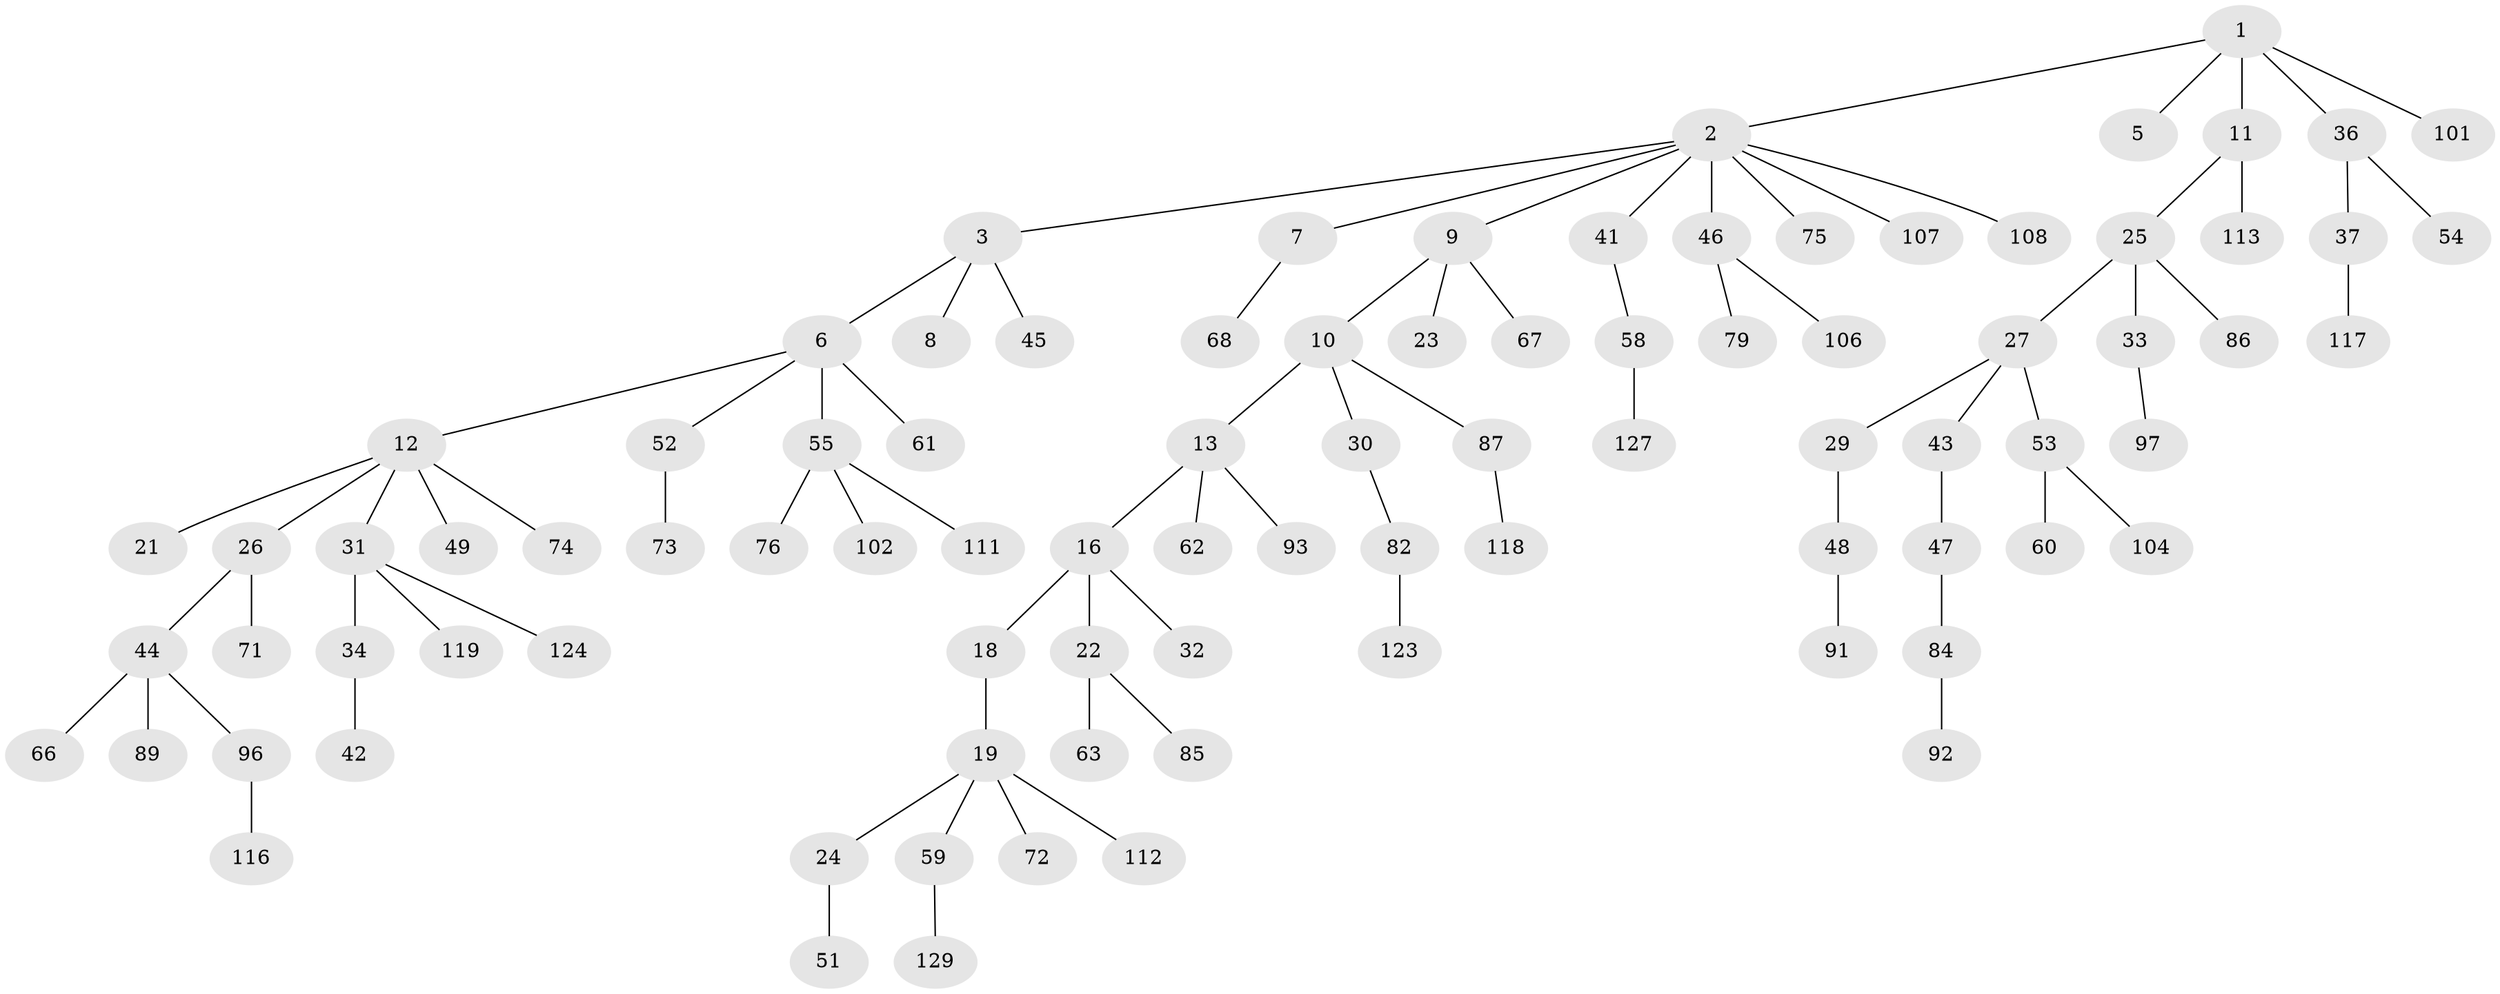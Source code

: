 // original degree distribution, {4: 0.08396946564885496, 10: 0.007633587786259542, 5: 0.03816793893129771, 3: 0.11450381679389313, 1: 0.4732824427480916, 2: 0.2824427480916031}
// Generated by graph-tools (version 1.1) at 2025/11/02/27/25 16:11:24]
// undirected, 88 vertices, 87 edges
graph export_dot {
graph [start="1"]
  node [color=gray90,style=filled];
  1 [super="+4"];
  2 [super="+28"];
  3 [super="+81"];
  5;
  6 [super="+14"];
  7;
  8 [super="+131"];
  9;
  10 [super="+128"];
  11 [super="+17"];
  12 [super="+15"];
  13 [super="+57"];
  16 [super="+35"];
  18;
  19 [super="+20"];
  21;
  22 [super="+83"];
  23;
  24;
  25;
  26 [super="+39"];
  27 [super="+38"];
  29;
  30 [super="+64"];
  31;
  32 [super="+40"];
  33 [super="+125"];
  34 [super="+94"];
  36;
  37 [super="+99"];
  41;
  42;
  43 [super="+105"];
  44 [super="+50"];
  45 [super="+109"];
  46 [super="+65"];
  47;
  48 [super="+69"];
  49 [super="+95"];
  51;
  52;
  53 [super="+56"];
  54;
  55 [super="+70"];
  58 [super="+98"];
  59 [super="+100"];
  60 [super="+121"];
  61;
  62 [super="+110"];
  63;
  66;
  67;
  68;
  71 [super="+78"];
  72 [super="+77"];
  73 [super="+80"];
  74;
  75;
  76;
  79;
  82 [super="+90"];
  84 [super="+88"];
  85 [super="+122"];
  86 [super="+114"];
  87;
  89;
  91;
  92;
  93;
  96 [super="+103"];
  97;
  101 [super="+115"];
  102 [super="+130"];
  104;
  106;
  107;
  108;
  111;
  112;
  113;
  116;
  117 [super="+126"];
  118 [super="+120"];
  119;
  123;
  124;
  127;
  129;
  1 -- 2;
  1 -- 5;
  1 -- 36;
  1 -- 11;
  1 -- 101;
  2 -- 3;
  2 -- 7;
  2 -- 9;
  2 -- 41;
  2 -- 46;
  2 -- 75;
  2 -- 107;
  2 -- 108;
  3 -- 6;
  3 -- 8;
  3 -- 45;
  6 -- 12;
  6 -- 52;
  6 -- 61;
  6 -- 55;
  7 -- 68;
  9 -- 10;
  9 -- 23;
  9 -- 67;
  10 -- 13;
  10 -- 30;
  10 -- 87;
  11 -- 25;
  11 -- 113;
  12 -- 31;
  12 -- 49;
  12 -- 26;
  12 -- 21;
  12 -- 74;
  13 -- 16;
  13 -- 93;
  13 -- 62;
  16 -- 18;
  16 -- 22;
  16 -- 32;
  18 -- 19;
  19 -- 24;
  19 -- 59;
  19 -- 72;
  19 -- 112;
  22 -- 63;
  22 -- 85;
  24 -- 51;
  25 -- 27;
  25 -- 33;
  25 -- 86;
  26 -- 44;
  26 -- 71;
  27 -- 29;
  27 -- 53;
  27 -- 43;
  29 -- 48;
  30 -- 82;
  31 -- 34;
  31 -- 119;
  31 -- 124;
  33 -- 97;
  34 -- 42;
  36 -- 37;
  36 -- 54;
  37 -- 117;
  41 -- 58;
  43 -- 47;
  44 -- 89;
  44 -- 96;
  44 -- 66;
  46 -- 79;
  46 -- 106;
  47 -- 84;
  48 -- 91;
  52 -- 73;
  53 -- 104;
  53 -- 60;
  55 -- 102;
  55 -- 76;
  55 -- 111;
  58 -- 127;
  59 -- 129;
  82 -- 123;
  84 -- 92;
  87 -- 118;
  96 -- 116;
}
